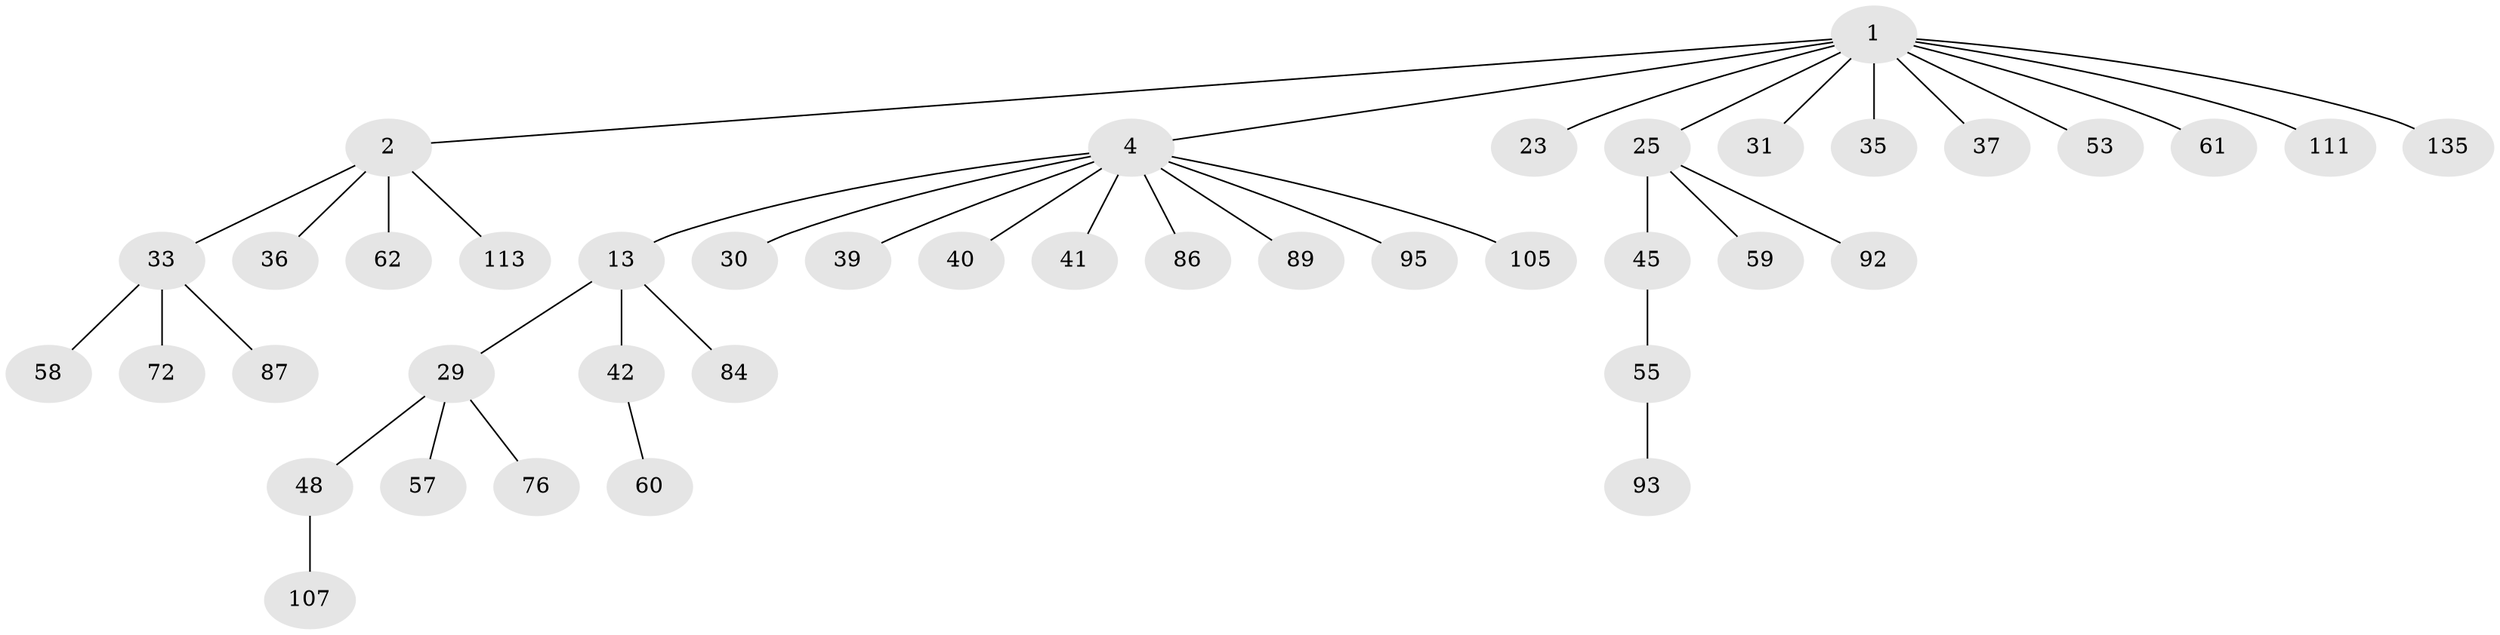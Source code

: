 // original degree distribution, {6: 0.021897810218978103, 3: 0.1678832116788321, 5: 0.0364963503649635, 2: 0.24087591240875914, 4: 0.051094890510948905, 1: 0.48175182481751827}
// Generated by graph-tools (version 1.1) at 2025/19/03/04/25 18:19:14]
// undirected, 41 vertices, 40 edges
graph export_dot {
graph [start="1"]
  node [color=gray90,style=filled];
  1 [super="+3+10+8+47+79"];
  2 [super="+9+16"];
  4 [super="+6+26+11+5"];
  13 [super="+28+21+20+51"];
  23 [super="+114"];
  25 [super="+27+34"];
  29 [super="+38+101"];
  30;
  31 [super="+52+63"];
  33 [super="+49"];
  35;
  36 [super="+124+83"];
  37 [super="+66"];
  39 [super="+43+70+80"];
  40;
  41;
  42 [super="+54"];
  45 [super="+65"];
  48 [super="+68"];
  53;
  55 [super="+78"];
  57 [super="+99"];
  58 [super="+71"];
  59 [super="+75+106"];
  60 [super="+129"];
  61 [super="+73"];
  62 [super="+131"];
  72 [super="+77"];
  76;
  84;
  86;
  87;
  89;
  92;
  93;
  95 [super="+97"];
  105;
  107;
  111;
  113;
  135;
  1 -- 2;
  1 -- 4;
  1 -- 135;
  1 -- 37;
  1 -- 35;
  1 -- 111;
  1 -- 53;
  1 -- 23;
  1 -- 25;
  1 -- 61;
  1 -- 31;
  2 -- 33;
  2 -- 113;
  2 -- 36;
  2 -- 62;
  4 -- 39;
  4 -- 105;
  4 -- 86;
  4 -- 89;
  4 -- 40;
  4 -- 41;
  4 -- 13;
  4 -- 30;
  4 -- 95;
  13 -- 84;
  13 -- 42;
  13 -- 29;
  25 -- 92;
  25 -- 45;
  25 -- 59;
  29 -- 48;
  29 -- 57;
  29 -- 76;
  33 -- 72;
  33 -- 58;
  33 -- 87;
  42 -- 60;
  45 -- 55;
  48 -- 107;
  55 -- 93;
}

